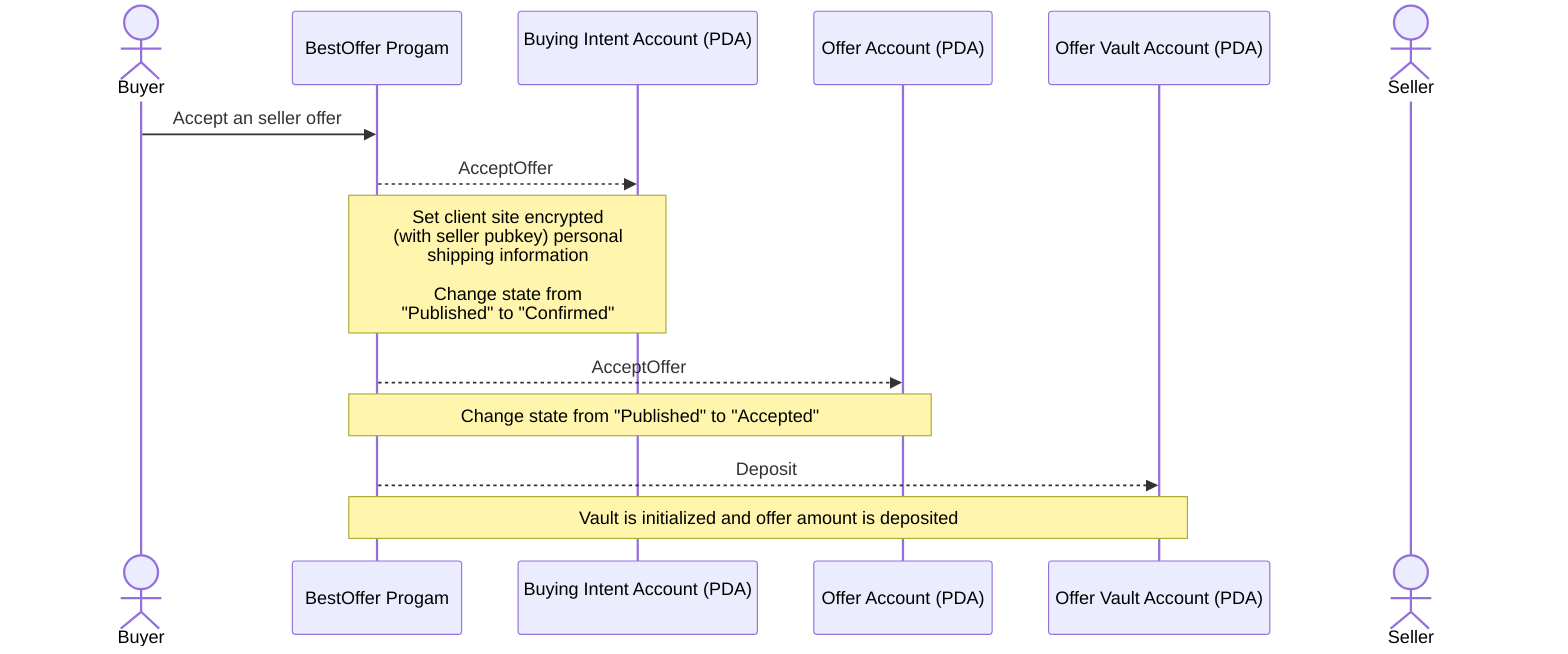 sequenceDiagram
    actor Buyer as Buyer
    participant Main as BestOffer Progam
    participant BuyingIntent as Buying Intent Account (PDA)<br/>
    participant Offer as Offer Account (PDA)
    participant Vault as Offer Vault Account (PDA)
    actor Seller as Seller
    Buyer ->> Main: Accept an seller offer
    Main -->> BuyingIntent: AcceptOffer
    Note over Main, BuyingIntent: Set client site encrypted <br/>(with seller pubkey) personal <br/>shipping information<br/><br/>Change state from<br/> "Published" to "Confirmed"
    Main -->> Offer: AcceptOffer
    Note over Main, Offer: Change state from "Published" to "Accepted"
    Main -->> Vault: Deposit
    Note over Main, Vault: Vault is initialized and offer amount is deposited